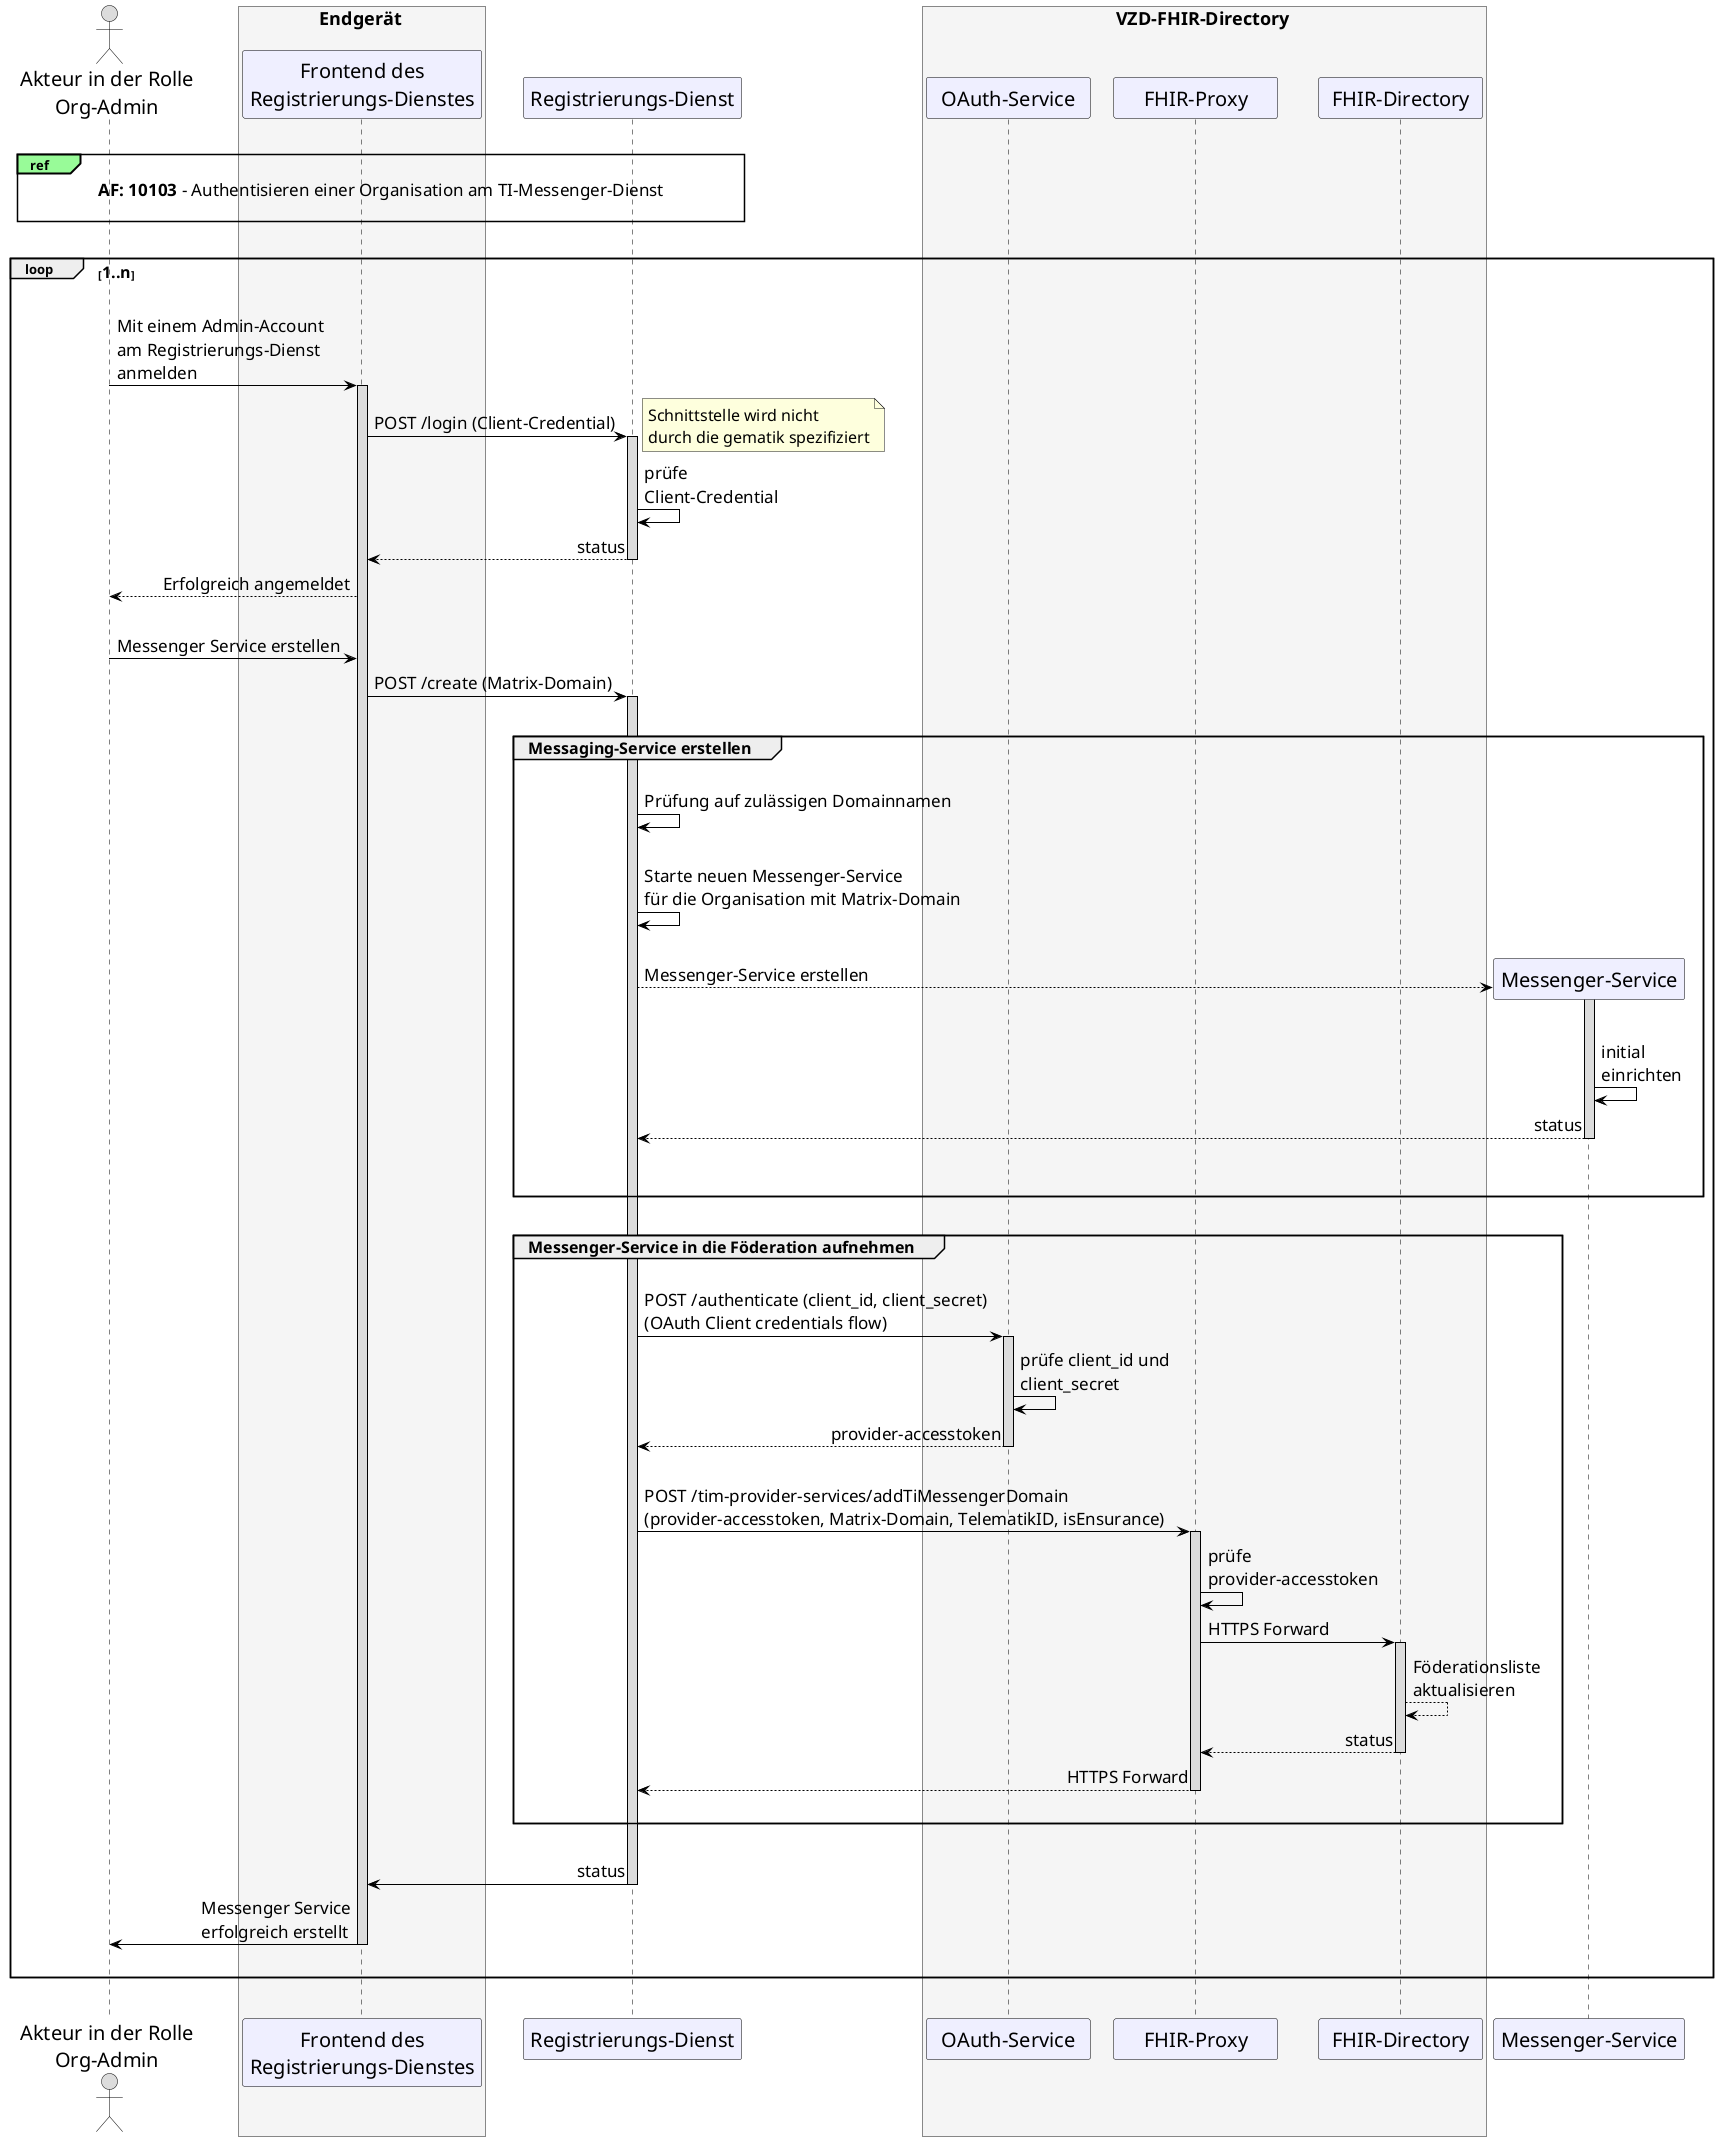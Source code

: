 /' 
# TI-Messenger 1.1
# TI-Messenger-Dienst
# UC - 10060
# Sequence Diagram
# Name: Bereitstellung eines Messenger-Service für eine Organisation
'/

@startuml
skinparam sequenceMessageAlign direction
skinparam WrapWidth 300
skinparam minClassWidth 150
skinparam BoxPadding 1
skinparam sequenceReferenceHeaderBackgroundColor palegreen
scale max 2048 width

skinparam sequence {
ArrowColor black
ArrowFontSize 17
ActorBorderColor black
LifeLineBorderColor black
LifeLineBackgroundColor Gainsboro

ParticipantBorderColor Motivation
ParticipantBackgroundColor Motivation
ParticipantFontName Impact
ParticipantFontSize 20
ParticipantFontColor black
ParticipantBorderColor Black
ParticipantBackgroundColor MOTIVATION

ActorBackgroundColor Gainsboro
ActorFontColor black
ActorFontSize 20
ActorFontName Aapex
}
    actor U as "Akteur in der Rolle\nOrg-Admin"
    box <size:18>Endgerät</size> #WhiteSmoke
      participant C as "Frontend des\nRegistrierungs-Dienstes"
    end box
    participant R as "Registrierungs-Dienst"
    box <size:18>VZD-FHIR-Directory</size> #WhiteSmoke
    participant Auth as "OAuth-Service"
    participant FP as "FHIR-Proxy"
    participant VZD as "FHIR-Directory"
    end box

|||
ref over U, R: <size:17>**AF: 10103** - Authentisieren einer Organisation am TI-Messenger-Dienst</size>\n 
|||

loop <size:16>1..n</size>
  |||
  U->C: Mit einem Admin-Account \nam Registrierungs-Dienst \nanmelden
    Activate C
  C->R: POST /login (Client-Credential)
  note right: <size:16>Schnittstelle wird nicht \n<size:16>durch die gematik spezifiziert</size>
    Activate R
  R->R: prüfe \nClient-Credential
  R-->C: status
    Deactivate R
  C-->U: Erfolgreich angemeldet
  |||
  U->C: Messenger Service erstellen
  C->R: POST /create (Matrix-Domain)
    Activate R
    
    |||
    group <size:16>Messaging-Service erstellen</size>
    |||
      R->R: Prüfung auf zulässigen Domainnamen
      |||
      R->R: Starte neuen Messenger-Service \nfür die Organisation mit Matrix-Domain
      |||
        create "Messenger-Service"
          R-->"Messenger-Service" : Messenger-Service erstellen 
        Activate "Messenger-Service"
      |||
      "Messenger-Service"->"Messenger-Service": initial \neinrichten
      "Messenger-Service"-->R: status
      |||
        Deactivate "Messenger-Service"
    |||
    end
    
    |||
    
    group <size:16>Messenger-Service in die Föderation aufnehmen</size>
    |||
      R->Auth: POST /authenticate (client_id, client_secret) \n(OAuth Client credentials flow)
        Activate Auth
      Auth->Auth: prüfe client_id und \nclient_secret
      Auth-->R: provider-accesstoken
        Deactivate Auth
      |||
      R->FP: POST /tim-provider-services/addTiMessengerDomain \n(provider-accesstoken, Matrix-Domain, TelematikID, isEnsurance)
        Activate FP
      FP->FP: prüfe \nprovider-accesstoken
      FP->VZD: HTTPS Forward
        Activate VZD
      VZD-->VZD: Föderationsliste\naktualisieren
      VZD-->FP: status
        Deactivate VZD
      FP-->R: HTTPS Forward
        Deactivate FP

    |||
    end

  |||
  R->C: status
    Deactivate R
  C->U: Messenger Service \nerfolgreich erstellt
    Deactivate C
  |||
end
|||
@enduml
